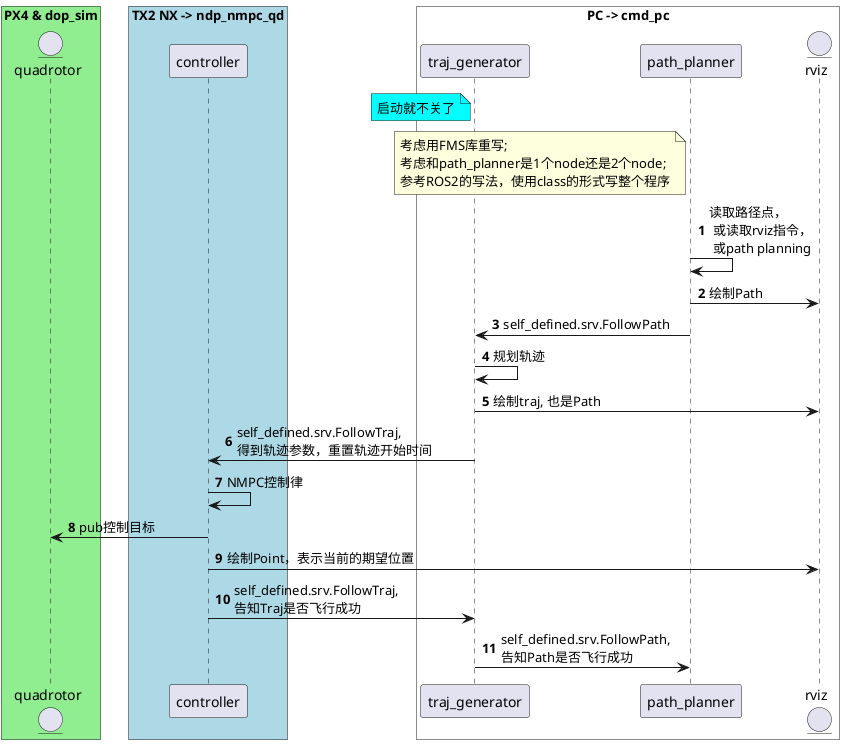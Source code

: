 @startuml
'https://plantuml.com/sequence-diagram

autonumber

box "PX4 & dop_sim" #LightGreen
entity quadrotor
end box

box "TX2 NX -> ndp_nmpc_qd" #LightBLUE
participant controller
end box
'note right of pt_publisher #aqua
'需要从ROS里拿一个parameter
'确定是选SE3还是NMPC
'end note

box "PC -> cmd_pc" #White
participant traj_generator
participant path_planner
entity rviz
end box

note left of traj_generator #aqua
启动就不关了
end note

note left of path_planner
考虑用FMS库重写;
考虑和path_planner是1个node还是2个node;
参考ROS2的写法，使用class的形式写整个程序
end note

path_planner -> path_planner: 读取路径点，\n 或读取rviz指令，\n 或path planning
path_planner -> rviz: 绘制Path
path_planner -> traj_generator: self_defined.srv.FollowPath


traj_generator -> traj_generator: 规划轨迹
traj_generator -> rviz: 绘制traj, 也是Path
traj_generator -> controller: self_defined.srv.FollowTraj, \n得到轨迹参数，重置轨迹开始时间

controller -> controller: NMPC控制律
controller -> quadrotor: pub控制目标
controller -> rviz: 绘制Point，表示当前的期望位置


controller -> traj_generator: self_defined.srv.FollowTraj, \n告知Traj是否飞行成功
traj_generator -> path_planner: self_defined.srv.FollowPath, \n告知Path是否飞行成功

'controller -> traj_generator: self_defined.srv.GetTraj, \n告知当前点已飞行完毕，当前点位置
'note left
'状态: IDLE
'end note
'
'traj_generator -> path_planner: nav.msgs.srv.GetPlan, \n告知当前点已飞行完毕，当前点位置
'
'path_planner -> path_planner: path planning
'path_planner -> rviz: 绘制Path
'path_planner -> traj_generator: nav.msgs.srv.GetPlan, 回复Path, 得到全部路径点
'
'traj_generator -> traj_generator: 规划轨迹
'traj_generator -> rviz: 绘制轨迹
'traj_generator -> controller: self_defined.srv.GetTraj, 得到轨迹参数，重置轨迹开始时间
'note left
'状态: PUB
'end note
'
'controller -> rviz: 绘制Point，表示当前的期望位置


@enduml

